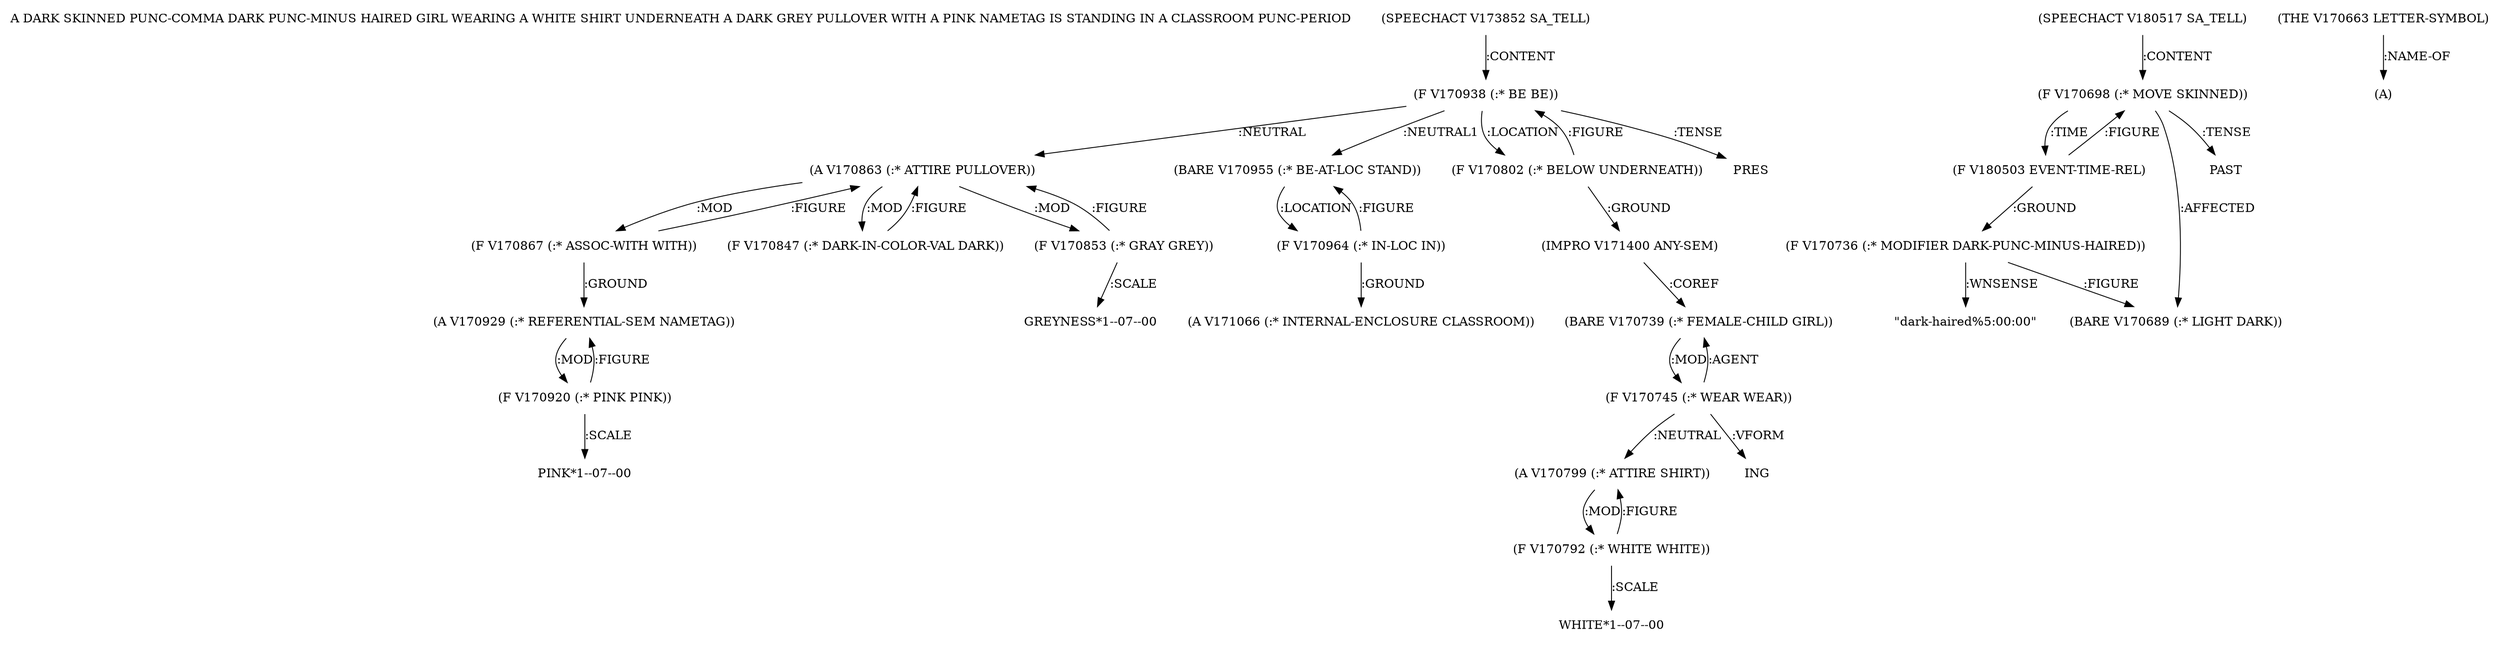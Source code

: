 digraph Terms {
  node [shape=none]
  "A DARK SKINNED PUNC-COMMA DARK PUNC-MINUS HAIRED GIRL WEARING A WHITE SHIRT UNDERNEATH A DARK GREY PULLOVER WITH A PINK NAMETAG IS STANDING IN A CLASSROOM PUNC-PERIOD"
  "V173852" [label="(SPEECHACT V173852 SA_TELL)"]
  "V173852" -> "V170938" [label=":CONTENT"]
  "V170938" [label="(F V170938 (:* BE BE))"]
  "V170938" -> "V170863" [label=":NEUTRAL"]
  "V170938" -> "V170955" [label=":NEUTRAL1"]
  "V170938" -> "V170802" [label=":LOCATION"]
  "V170938" -> "NT181012" [label=":TENSE"]
  "NT181012" [label="PRES"]
  "V170802" [label="(F V170802 (:* BELOW UNDERNEATH))"]
  "V170802" -> "V171400" [label=":GROUND"]
  "V170802" -> "V170938" [label=":FIGURE"]
  "V171400" [label="(IMPRO V171400 ANY-SEM)"]
  "V171400" -> "V170739" [label=":COREF"]
  "V170863" [label="(A V170863 (:* ATTIRE PULLOVER))"]
  "V170863" -> "V170867" [label=":MOD"]
  "V170863" -> "V170847" [label=":MOD"]
  "V170863" -> "V170853" [label=":MOD"]
  "V170847" [label="(F V170847 (:* DARK-IN-COLOR-VAL DARK))"]
  "V170847" -> "V170863" [label=":FIGURE"]
  "V170853" [label="(F V170853 (:* GRAY GREY))"]
  "V170853" -> "V170863" [label=":FIGURE"]
  "V170853" -> "NT181013" [label=":SCALE"]
  "NT181013" [label="GREYNESS*1--07--00"]
  "V170867" [label="(F V170867 (:* ASSOC-WITH WITH))"]
  "V170867" -> "V170929" [label=":GROUND"]
  "V170867" -> "V170863" [label=":FIGURE"]
  "V170929" [label="(A V170929 (:* REFERENTIAL-SEM NAMETAG))"]
  "V170929" -> "V170920" [label=":MOD"]
  "V170920" [label="(F V170920 (:* PINK PINK))"]
  "V170920" -> "V170929" [label=":FIGURE"]
  "V170920" -> "NT181014" [label=":SCALE"]
  "NT181014" [label="PINK*1--07--00"]
  "V170955" [label="(BARE V170955 (:* BE-AT-LOC STAND))"]
  "V170955" -> "V170964" [label=":LOCATION"]
  "V170964" [label="(F V170964 (:* IN-LOC IN))"]
  "V170964" -> "V171066" [label=":GROUND"]
  "V170964" -> "V170955" [label=":FIGURE"]
  "V171066" [label="(A V171066 (:* INTERNAL-ENCLOSURE CLASSROOM))"]
  "V170739" [label="(BARE V170739 (:* FEMALE-CHILD GIRL))"]
  "V170739" -> "V170745" [label=":MOD"]
  "V170745" [label="(F V170745 (:* WEAR WEAR))"]
  "V170745" -> "V170739" [label=":AGENT"]
  "V170745" -> "V170799" [label=":NEUTRAL"]
  "V170745" -> "NT181015" [label=":VFORM"]
  "NT181015" [label="ING"]
  "V170799" [label="(A V170799 (:* ATTIRE SHIRT))"]
  "V170799" -> "V170792" [label=":MOD"]
  "V170792" [label="(F V170792 (:* WHITE WHITE))"]
  "V170792" -> "V170799" [label=":FIGURE"]
  "V170792" -> "NT181016" [label=":SCALE"]
  "NT181016" [label="WHITE*1--07--00"]
  "V180517" [label="(SPEECHACT V180517 SA_TELL)"]
  "V180517" -> "V170698" [label=":CONTENT"]
  "V170698" [label="(F V170698 (:* MOVE SKINNED))"]
  "V170698" -> "V180503" [label=":TIME"]
  "V170698" -> "V170689" [label=":AFFECTED"]
  "V170698" -> "NT181017" [label=":TENSE"]
  "NT181017" [label="PAST"]
  "V180503" [label="(F V180503 EVENT-TIME-REL)"]
  "V180503" -> "V170698" [label=":FIGURE"]
  "V180503" -> "V170736" [label=":GROUND"]
  "V170689" [label="(BARE V170689 (:* LIGHT DARK))"]
  "V170736" [label="(F V170736 (:* MODIFIER DARK-PUNC-MINUS-HAIRED))"]
  "V170736" -> "V170689" [label=":FIGURE"]
  "V170736" -> "NT181018" [label=":WNSENSE"]
  "NT181018" [label="\"dark-haired%5:00:00\""]
  "V170663" [label="(THE V170663 LETTER-SYMBOL)"]
  "V170663" -> "NT181019" [label=":NAME-OF"]
  "NT181019" [label="(A)"]
}
